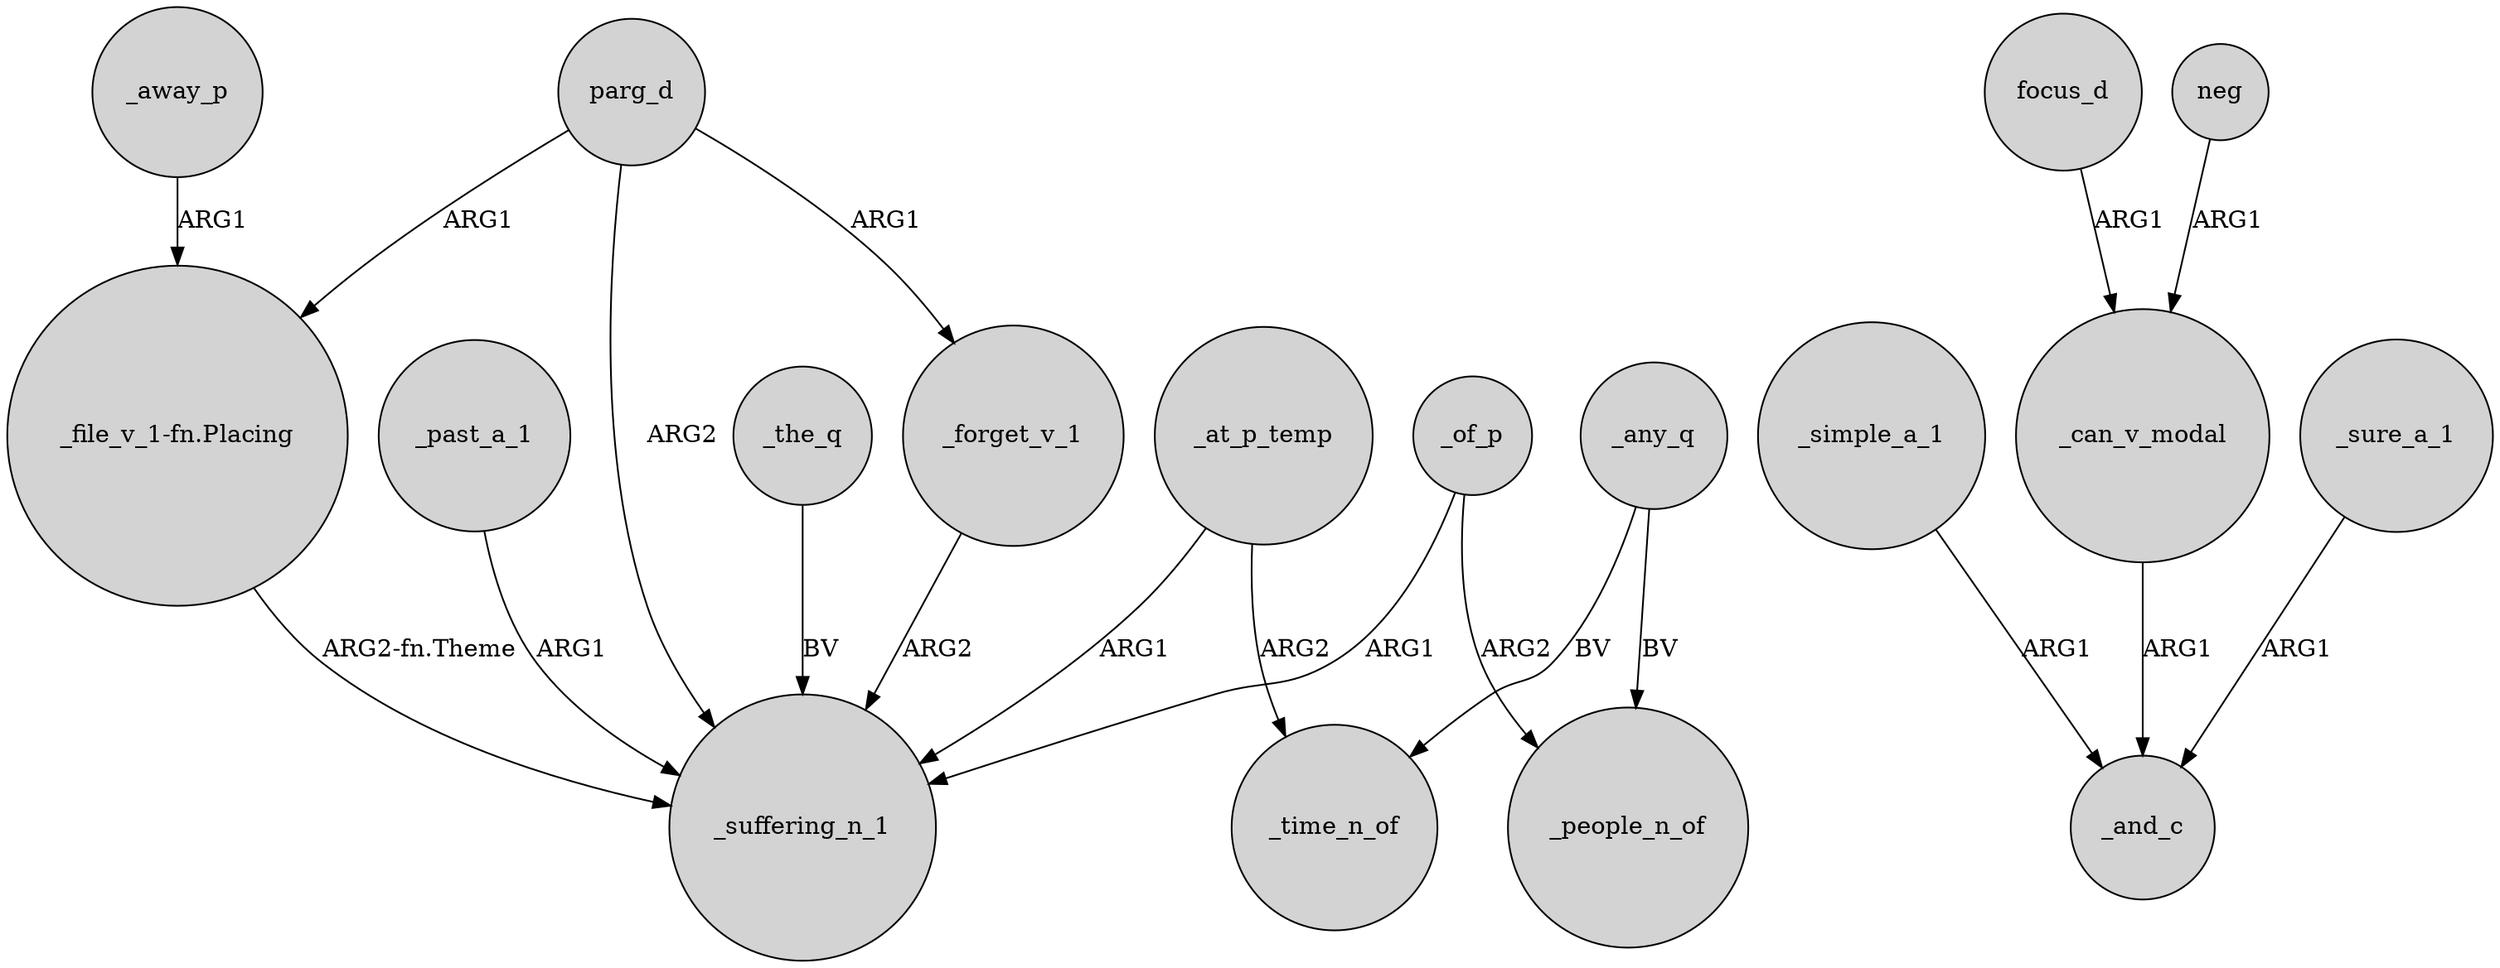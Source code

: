 digraph {
	node [shape=circle style=filled]
	parg_d -> _suffering_n_1 [label=ARG2]
	_the_q -> _suffering_n_1 [label=BV]
	_of_p -> _suffering_n_1 [label=ARG1]
	_any_q -> _time_n_of [label=BV]
	_at_p_temp -> _time_n_of [label=ARG2]
	_forget_v_1 -> _suffering_n_1 [label=ARG2]
	_past_a_1 -> _suffering_n_1 [label=ARG1]
	_away_p -> "_file_v_1-fn.Placing" [label=ARG1]
	_of_p -> _people_n_of [label=ARG2]
	_at_p_temp -> _suffering_n_1 [label=ARG1]
	parg_d -> _forget_v_1 [label=ARG1]
	_simple_a_1 -> _and_c [label=ARG1]
	_can_v_modal -> _and_c [label=ARG1]
	focus_d -> _can_v_modal [label=ARG1]
	_sure_a_1 -> _and_c [label=ARG1]
	"_file_v_1-fn.Placing" -> _suffering_n_1 [label="ARG2-fn.Theme"]
	neg -> _can_v_modal [label=ARG1]
	_any_q -> _people_n_of [label=BV]
	parg_d -> "_file_v_1-fn.Placing" [label=ARG1]
}
